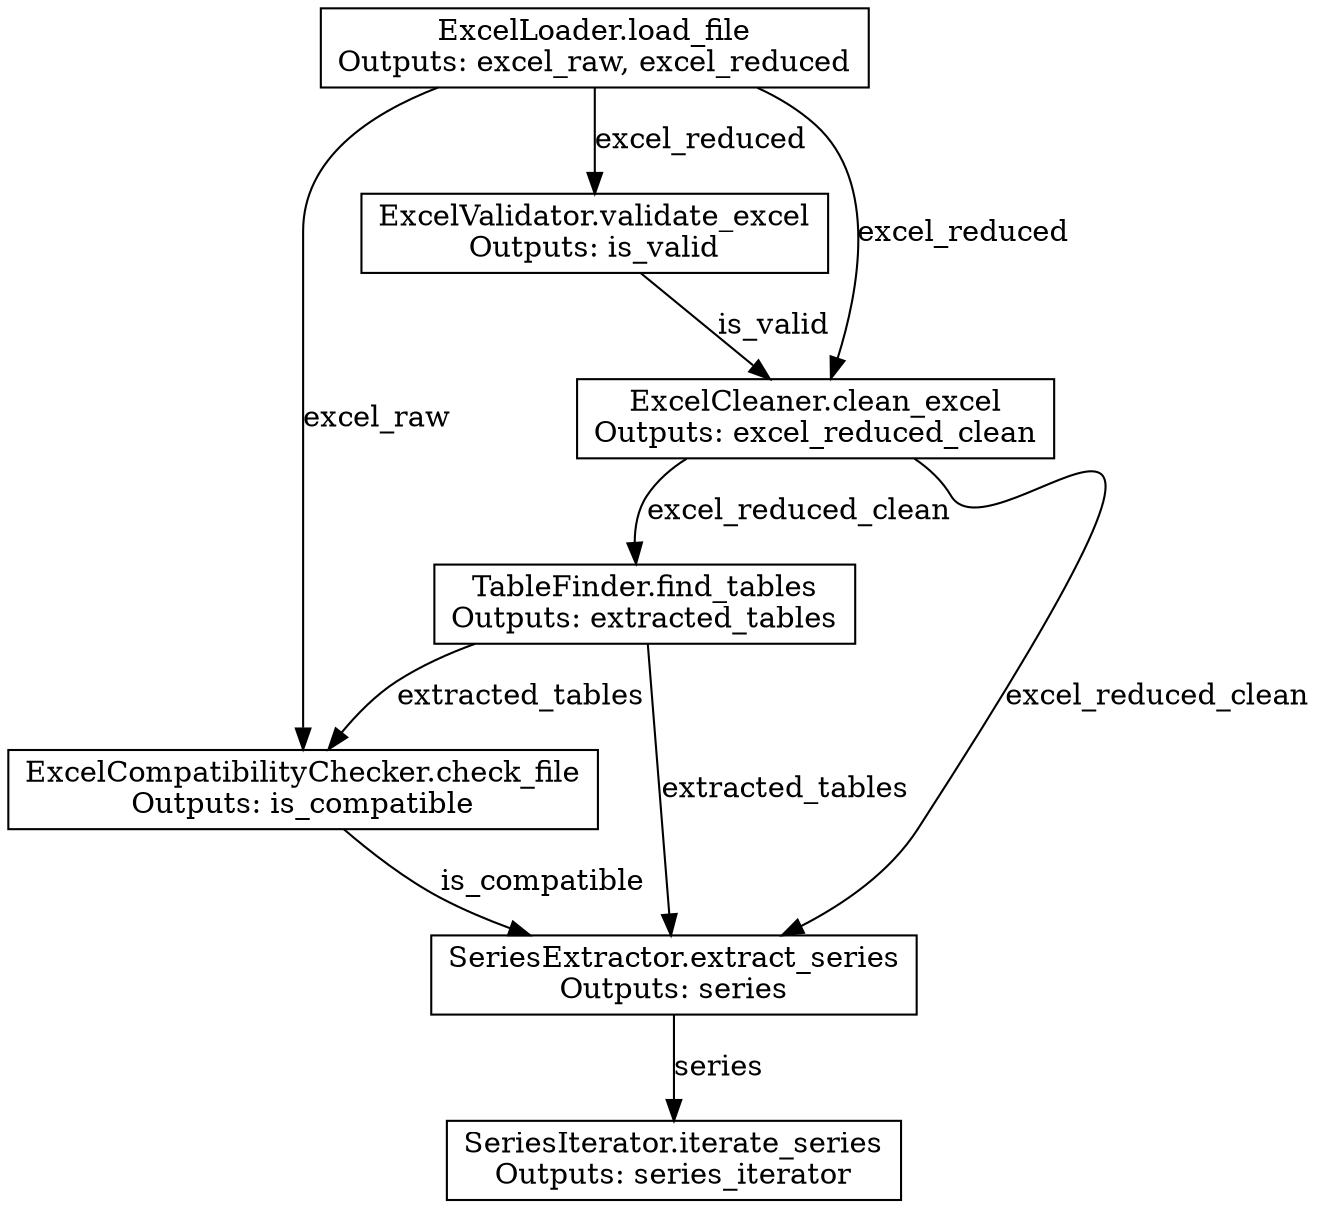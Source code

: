 // series_extraction
digraph {
	node [shape=box]
	"ExcelLoader.load_file" [label="ExcelLoader.load_file
Outputs: excel_raw, excel_reduced"]
	"ExcelCompatibilityChecker.check_file" [label="ExcelCompatibilityChecker.check_file
Outputs: is_compatible"]
	"ExcelValidator.validate_excel" [label="ExcelValidator.validate_excel
Outputs: is_valid"]
	"ExcelCleaner.clean_excel" [label="ExcelCleaner.clean_excel
Outputs: excel_reduced_clean"]
	"TableFinder.find_tables" [label="TableFinder.find_tables
Outputs: extracted_tables"]
	"SeriesExtractor.extract_series" [label="SeriesExtractor.extract_series
Outputs: series"]
	"SeriesIterator.iterate_series" [label="SeriesIterator.iterate_series
Outputs: series_iterator"]
	"ExcelLoader.load_file" -> "ExcelCompatibilityChecker.check_file" [label=excel_raw]
	"TableFinder.find_tables" -> "ExcelCompatibilityChecker.check_file" [label=extracted_tables]
	"ExcelLoader.load_file" -> "ExcelValidator.validate_excel" [label=excel_reduced]
	"ExcelLoader.load_file" -> "ExcelCleaner.clean_excel" [label=excel_reduced]
	"ExcelValidator.validate_excel" -> "ExcelCleaner.clean_excel" [label=is_valid]
	"ExcelCleaner.clean_excel" -> "TableFinder.find_tables" [label=excel_reduced_clean]
	"ExcelCleaner.clean_excel" -> "SeriesExtractor.extract_series" [label=excel_reduced_clean]
	"TableFinder.find_tables" -> "SeriesExtractor.extract_series" [label=extracted_tables]
	"ExcelCompatibilityChecker.check_file" -> "SeriesExtractor.extract_series" [label=is_compatible]
	"SeriesExtractor.extract_series" -> "SeriesIterator.iterate_series" [label=series]
}
